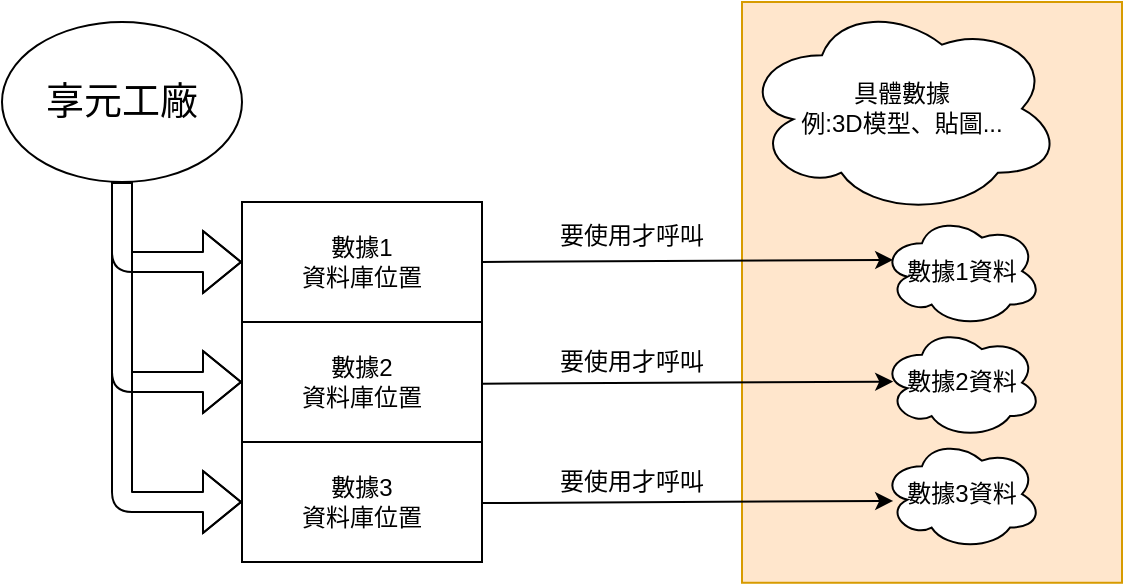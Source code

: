 <mxfile version="12.6.5" type="device"><diagram id="Zo5Oq4osA3dh1OYn6RxJ" name="第1頁"><mxGraphModel dx="716" dy="419" grid="1" gridSize="10" guides="1" tooltips="1" connect="1" arrows="1" fold="1" page="1" pageScale="1" pageWidth="827" pageHeight="1169" math="0" shadow="0"><root><mxCell id="0"/><mxCell id="1" parent="0"/><mxCell id="bi5Y7-MndriBLB_KfG1f-23" value="" style="rounded=0;whiteSpace=wrap;html=1;fillColor=#ffe6cc;strokeColor=#d79b00;" vertex="1" parent="1"><mxGeometry x="390" y="10" width="190" height="290.38" as="geometry"/></mxCell><mxCell id="bi5Y7-MndriBLB_KfG1f-2" value="&lt;span style=&quot;white-space: normal&quot;&gt;具體數據&lt;/span&gt;&lt;br style=&quot;white-space: normal&quot;&gt;&lt;span style=&quot;white-space: normal&quot;&gt;例:3D模型、貼圖...&lt;/span&gt;" style="ellipse;shape=cloud;whiteSpace=wrap;html=1;" vertex="1" parent="1"><mxGeometry x="390" y="10.0" width="160" height="106.67" as="geometry"/></mxCell><mxCell id="bi5Y7-MndriBLB_KfG1f-3" value="&lt;font style=&quot;font-size: 19px&quot;&gt;享元工廠&lt;/font&gt;" style="ellipse;whiteSpace=wrap;html=1;" vertex="1" parent="1"><mxGeometry x="20" y="20" width="120" height="80" as="geometry"/></mxCell><mxCell id="bi5Y7-MndriBLB_KfG1f-5" value="數據1&lt;br&gt;資料庫位置" style="rounded=0;whiteSpace=wrap;html=1;" vertex="1" parent="1"><mxGeometry x="140" y="110" width="120" height="60" as="geometry"/></mxCell><mxCell id="bi5Y7-MndriBLB_KfG1f-6" value="數據2&lt;br&gt;資料庫位置" style="rounded=0;whiteSpace=wrap;html=1;" vertex="1" parent="1"><mxGeometry x="140" y="170" width="120" height="60" as="geometry"/></mxCell><mxCell id="bi5Y7-MndriBLB_KfG1f-7" value="數據3&lt;br&gt;資料庫位置" style="rounded=0;whiteSpace=wrap;html=1;" vertex="1" parent="1"><mxGeometry x="140" y="230" width="120" height="60" as="geometry"/></mxCell><mxCell id="bi5Y7-MndriBLB_KfG1f-12" value="" style="shape=flexArrow;endArrow=classic;html=1;exitX=0.5;exitY=1;exitDx=0;exitDy=0;entryX=0;entryY=0.5;entryDx=0;entryDy=0;" edge="1" parent="1" source="bi5Y7-MndriBLB_KfG1f-3" target="bi5Y7-MndriBLB_KfG1f-5"><mxGeometry width="50" height="50" relative="1" as="geometry"><mxPoint x="70" y="160" as="sourcePoint"/><mxPoint x="120" y="110" as="targetPoint"/><Array as="points"><mxPoint x="80" y="140"/></Array></mxGeometry></mxCell><mxCell id="bi5Y7-MndriBLB_KfG1f-13" value="" style="shape=flexArrow;endArrow=classic;html=1;entryX=0;entryY=0.5;entryDx=0;entryDy=0;" edge="1" parent="1"><mxGeometry width="50" height="50" relative="1" as="geometry"><mxPoint x="80" y="100" as="sourcePoint"/><mxPoint x="140" y="200" as="targetPoint"/><Array as="points"><mxPoint x="80" y="200"/></Array></mxGeometry></mxCell><mxCell id="bi5Y7-MndriBLB_KfG1f-14" value="" style="shape=flexArrow;endArrow=classic;html=1;entryX=0;entryY=0.5;entryDx=0;entryDy=0;" edge="1" parent="1"><mxGeometry width="50" height="50" relative="1" as="geometry"><mxPoint x="80" y="100" as="sourcePoint"/><mxPoint x="140" y="260" as="targetPoint"/><Array as="points"><mxPoint x="80" y="260"/></Array></mxGeometry></mxCell><mxCell id="bi5Y7-MndriBLB_KfG1f-19" value="數據1資料" style="ellipse;shape=cloud;whiteSpace=wrap;html=1;aspect=fixed;" vertex="1" parent="1"><mxGeometry x="460" y="116.67" width="80" height="55.76" as="geometry"/></mxCell><mxCell id="bi5Y7-MndriBLB_KfG1f-20" value="數據2資料" style="ellipse;shape=cloud;whiteSpace=wrap;html=1;aspect=fixed;" vertex="1" parent="1"><mxGeometry x="460" y="172.43" width="80" height="55.76" as="geometry"/></mxCell><mxCell id="bi5Y7-MndriBLB_KfG1f-21" value="數據3資料" style="ellipse;shape=cloud;whiteSpace=wrap;html=1;aspect=fixed;" vertex="1" parent="1"><mxGeometry x="460" y="228.19" width="80" height="55.76" as="geometry"/></mxCell><mxCell id="bi5Y7-MndriBLB_KfG1f-25" value="" style="endArrow=classic;html=1;exitX=1;exitY=0.5;exitDx=0;exitDy=0;entryX=0.07;entryY=0.4;entryDx=0;entryDy=0;entryPerimeter=0;" edge="1" parent="1" source="bi5Y7-MndriBLB_KfG1f-5" target="bi5Y7-MndriBLB_KfG1f-19"><mxGeometry width="50" height="50" relative="1" as="geometry"><mxPoint x="40" y="370" as="sourcePoint"/><mxPoint x="90" y="320" as="targetPoint"/></mxGeometry></mxCell><mxCell id="bi5Y7-MndriBLB_KfG1f-26" value="" style="endArrow=classic;html=1;exitX=1;exitY=0.5;exitDx=0;exitDy=0;entryX=0.07;entryY=0.4;entryDx=0;entryDy=0;entryPerimeter=0;" edge="1" parent="1"><mxGeometry width="50" height="50" relative="1" as="geometry"><mxPoint x="260.0" y="200.82" as="sourcePoint"/><mxPoint x="465.6" y="199.794" as="targetPoint"/></mxGeometry></mxCell><mxCell id="bi5Y7-MndriBLB_KfG1f-27" value="" style="endArrow=classic;html=1;exitX=1;exitY=0.5;exitDx=0;exitDy=0;entryX=0.07;entryY=0.4;entryDx=0;entryDy=0;entryPerimeter=0;" edge="1" parent="1"><mxGeometry width="50" height="50" relative="1" as="geometry"><mxPoint x="260.0" y="260.51" as="sourcePoint"/><mxPoint x="465.6" y="259.484" as="targetPoint"/></mxGeometry></mxCell><mxCell id="bi5Y7-MndriBLB_KfG1f-28" value="要使用才呼叫" style="text;html=1;strokeColor=none;fillColor=none;align=center;verticalAlign=middle;whiteSpace=wrap;rounded=0;" vertex="1" parent="1"><mxGeometry x="290" y="116.67" width="90" height="20" as="geometry"/></mxCell><mxCell id="bi5Y7-MndriBLB_KfG1f-29" value="要使用才呼叫" style="text;html=1;strokeColor=none;fillColor=none;align=center;verticalAlign=middle;whiteSpace=wrap;rounded=0;" vertex="1" parent="1"><mxGeometry x="290" y="180" width="90" height="20" as="geometry"/></mxCell><mxCell id="bi5Y7-MndriBLB_KfG1f-30" value="要使用才呼叫" style="text;html=1;strokeColor=none;fillColor=none;align=center;verticalAlign=middle;whiteSpace=wrap;rounded=0;" vertex="1" parent="1"><mxGeometry x="290" y="240" width="90" height="20" as="geometry"/></mxCell></root></mxGraphModel></diagram></mxfile>